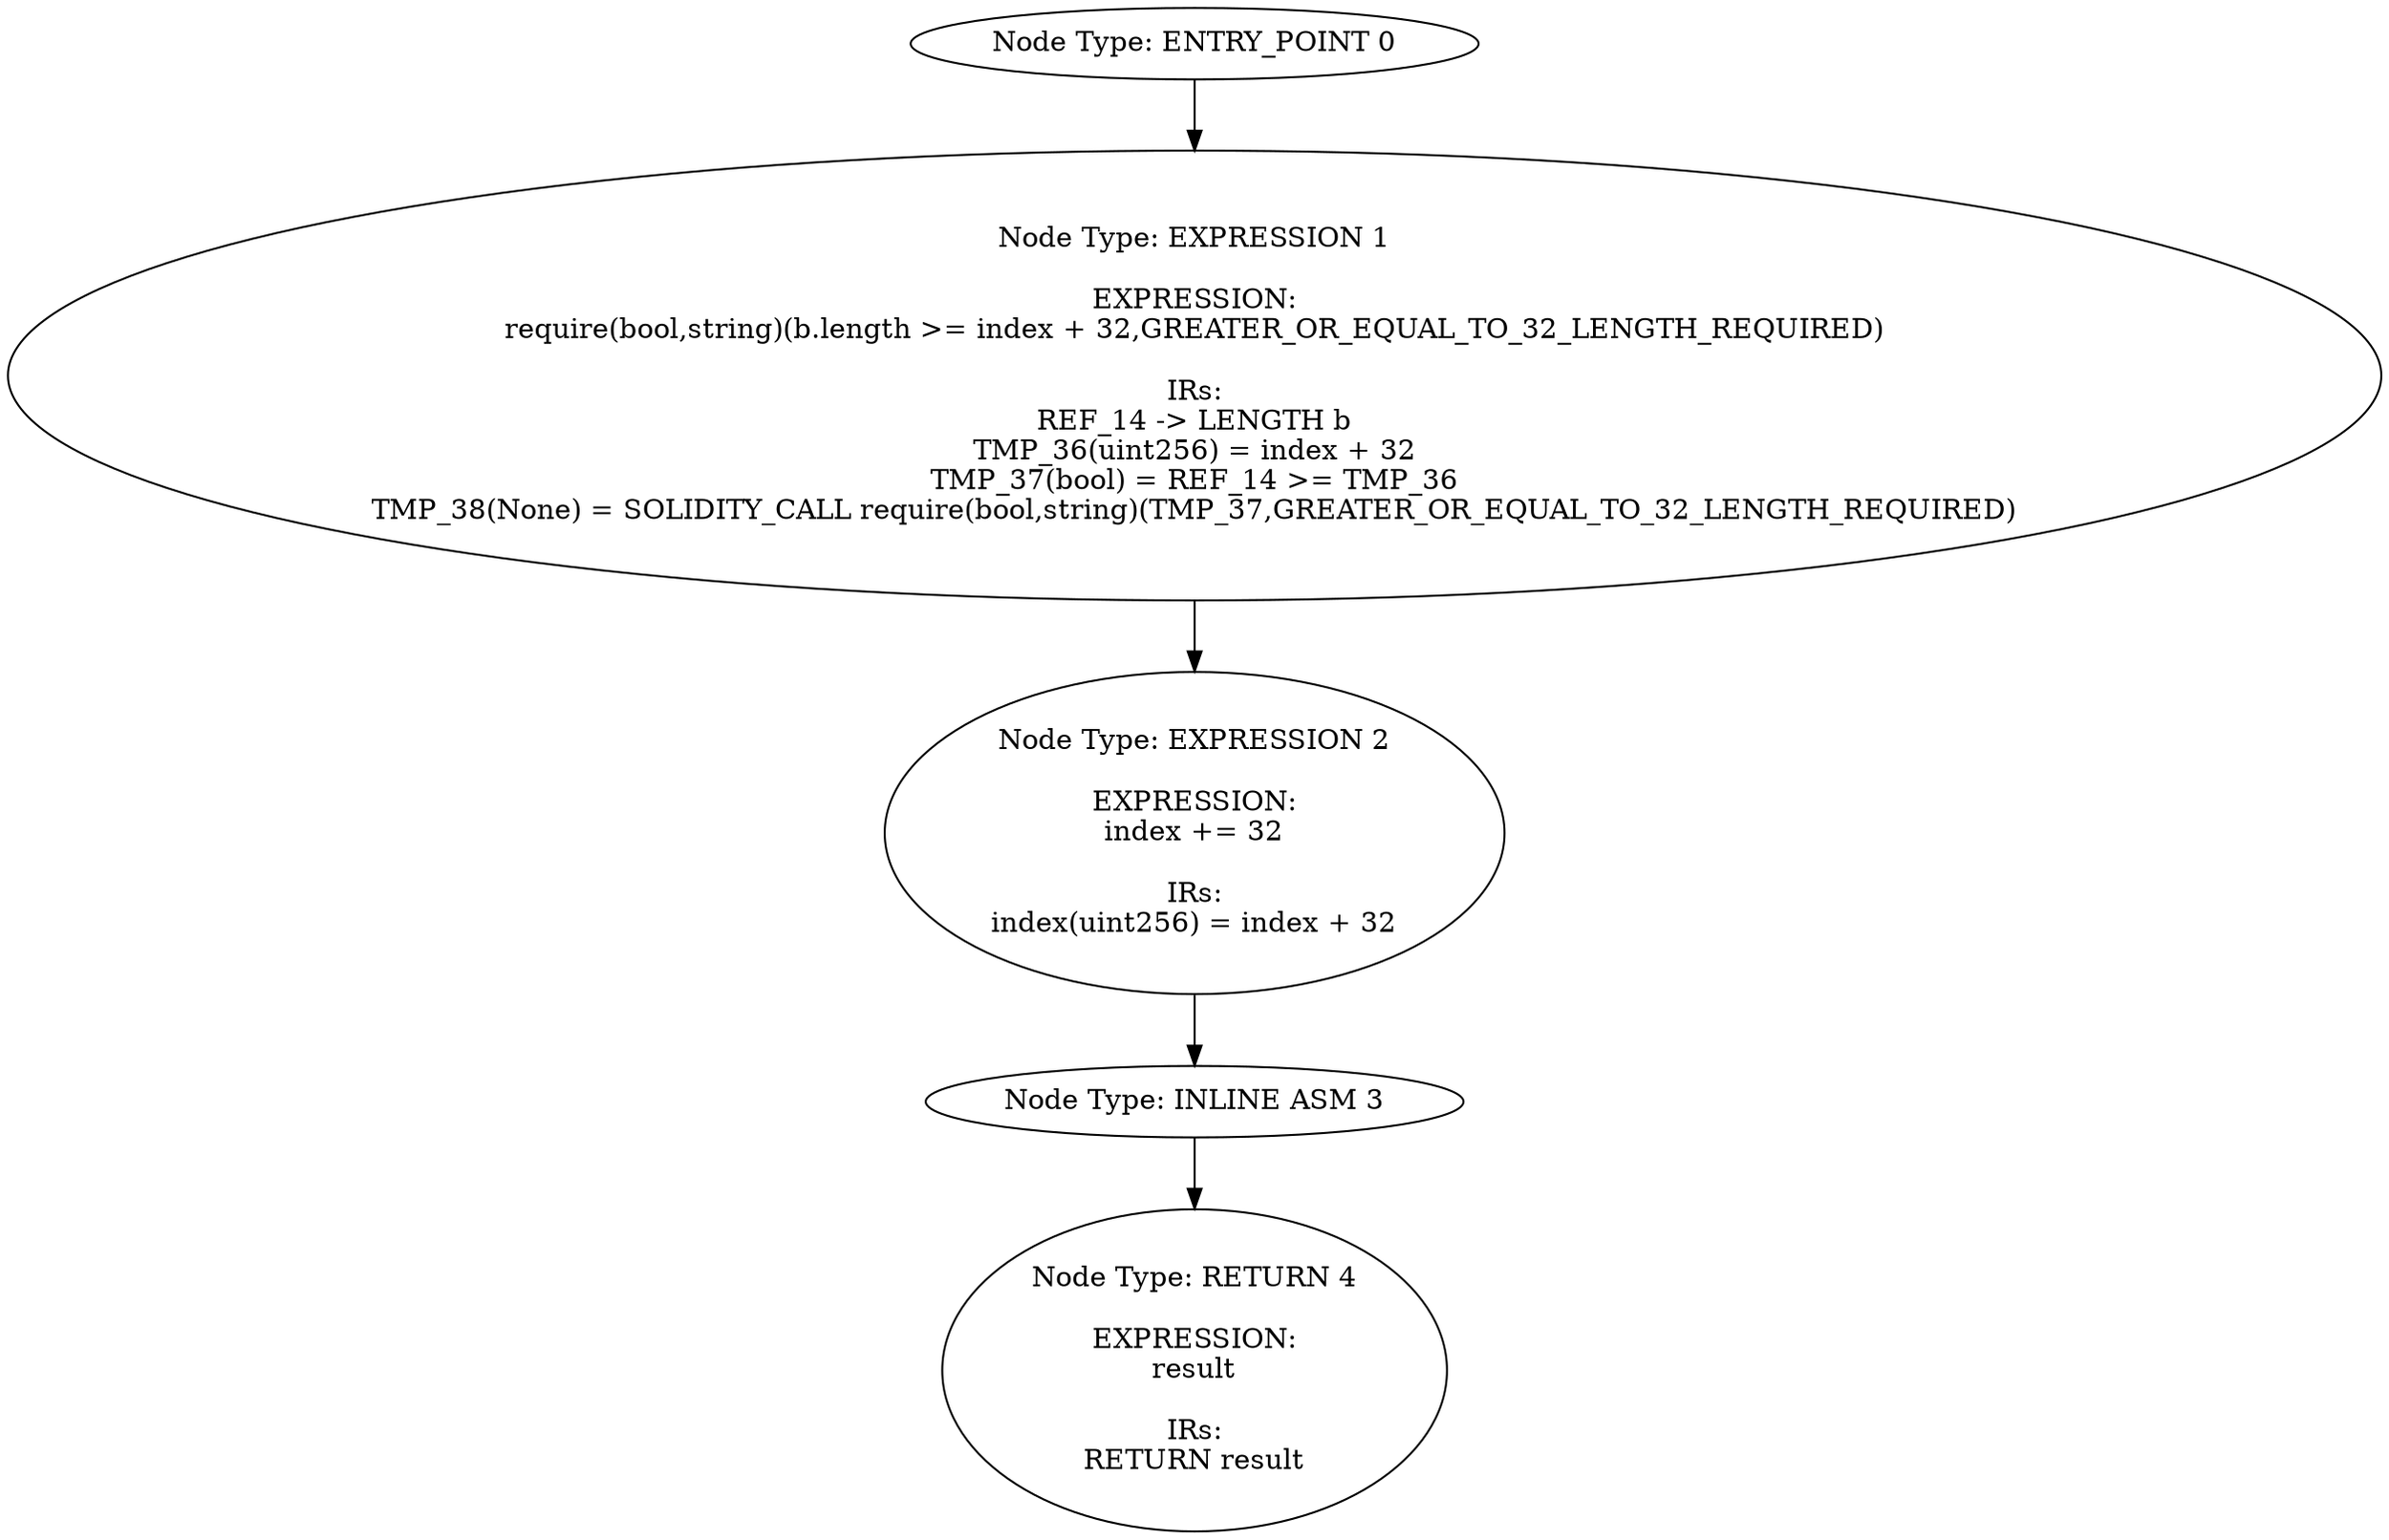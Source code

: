 digraph{
0[label="Node Type: ENTRY_POINT 0
"];
0->1;
1[label="Node Type: EXPRESSION 1

EXPRESSION:
require(bool,string)(b.length >= index + 32,GREATER_OR_EQUAL_TO_32_LENGTH_REQUIRED)

IRs:
REF_14 -> LENGTH b
TMP_36(uint256) = index + 32
TMP_37(bool) = REF_14 >= TMP_36
TMP_38(None) = SOLIDITY_CALL require(bool,string)(TMP_37,GREATER_OR_EQUAL_TO_32_LENGTH_REQUIRED)"];
1->2;
2[label="Node Type: EXPRESSION 2

EXPRESSION:
index += 32

IRs:
index(uint256) = index + 32"];
2->3;
3[label="Node Type: INLINE ASM 3
"];
3->4;
4[label="Node Type: RETURN 4

EXPRESSION:
result

IRs:
RETURN result"];
}
